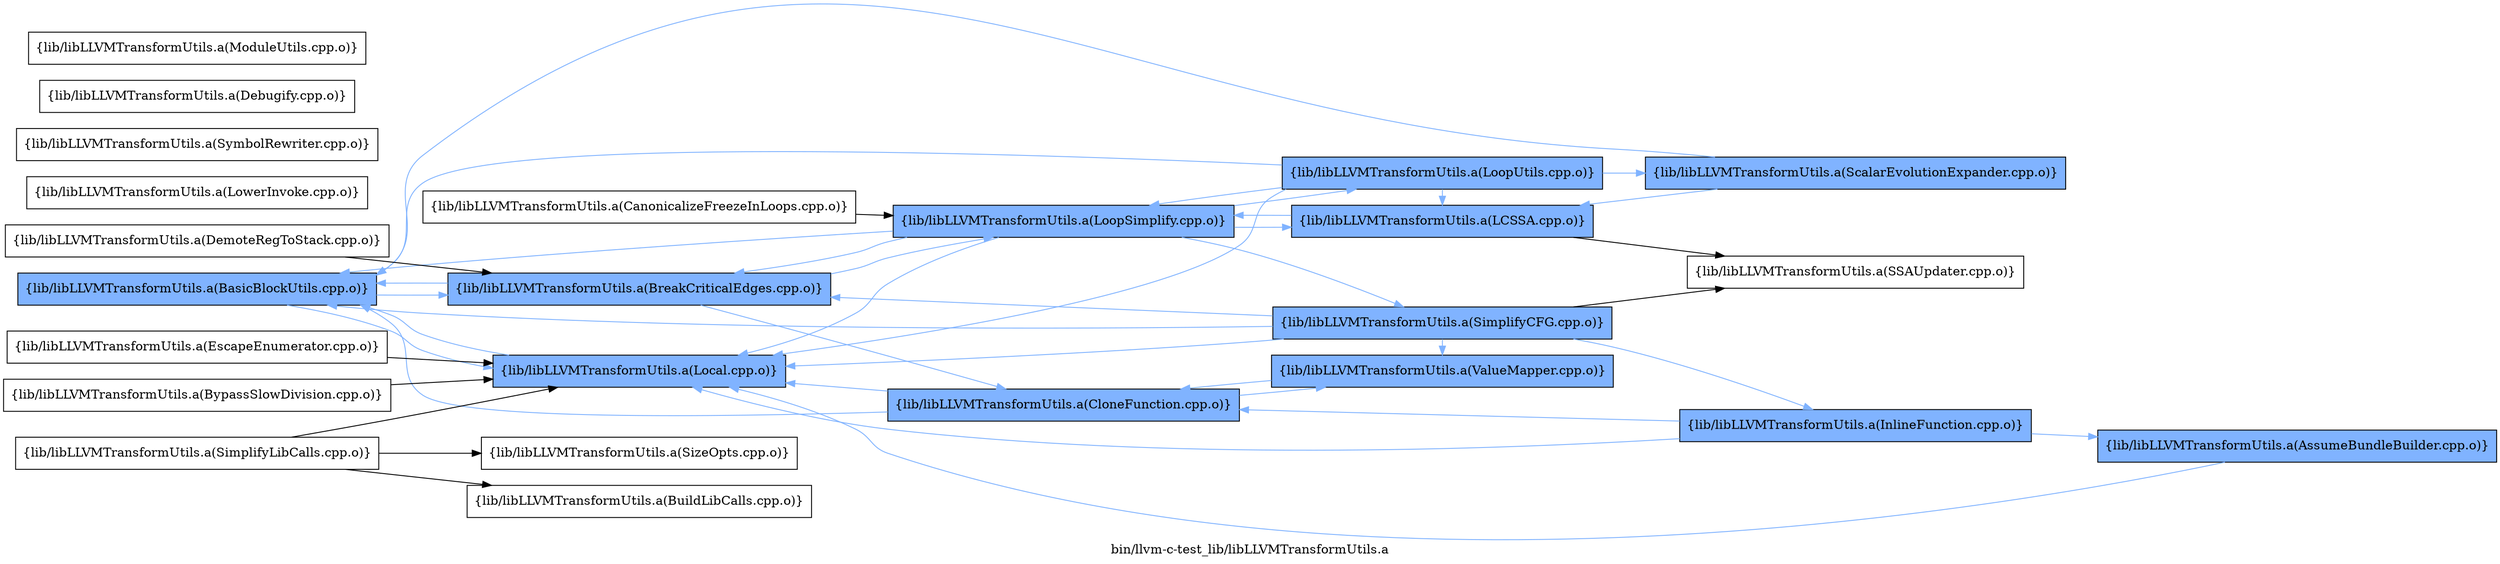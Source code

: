 digraph "bin/llvm-c-test_lib/libLLVMTransformUtils.a" {
	label="bin/llvm-c-test_lib/libLLVMTransformUtils.a";
	rankdir=LR;
	{ rank=same; Node0x56426119f538;  }
	{ rank=same; Node0x5642611a0f78; Node0x564261192338;  }
	{ rank=same; Node0x56426118dc98; Node0x564261192a68;  }
	{ rank=same; Node0x56426119dd28; Node0x5642611906c8; Node0x56426119a358; Node0x56426119f8f8;  }
	{ rank=same; Node0x56426119f628; Node0x56426119ff38; Node0x56426118f8b8;  }

	Node0x56426119f538 [shape=record,shape=box,group=1,style=filled,fillcolor="0.600000 0.5 1",label="{lib/libLLVMTransformUtils.a(BasicBlockUtils.cpp.o)}"];
	Node0x56426119f538 -> Node0x5642611a0f78[color="0.600000 0.5 1"];
	Node0x56426119f538 -> Node0x564261192338[color="0.600000 0.5 1"];
	Node0x5642611a0bb8 [shape=record,shape=box,group=0,label="{lib/libLLVMTransformUtils.a(SizeOpts.cpp.o)}"];
	Node0x564261192338 [shape=record,shape=box,group=1,style=filled,fillcolor="0.600000 0.5 1",label="{lib/libLLVMTransformUtils.a(Local.cpp.o)}"];
	Node0x564261192338 -> Node0x56426119f538[color="0.600000 0.5 1"];
	Node0x5642611a0f78 [shape=record,shape=box,group=1,style=filled,fillcolor="0.600000 0.5 1",label="{lib/libLLVMTransformUtils.a(BreakCriticalEdges.cpp.o)}"];
	Node0x5642611a0f78 -> Node0x56426119f538[color="0.600000 0.5 1"];
	Node0x5642611a0f78 -> Node0x56426118dc98[color="0.600000 0.5 1"];
	Node0x5642611a0f78 -> Node0x564261192a68[color="0.600000 0.5 1"];
	Node0x56426118e918 [shape=record,shape=box,group=0,label="{lib/libLLVMTransformUtils.a(CanonicalizeFreezeInLoops.cpp.o)}"];
	Node0x56426118e918 -> Node0x564261192a68;
	Node0x56426119a1c8 [shape=record,shape=box,group=0,label="{lib/libLLVMTransformUtils.a(LowerInvoke.cpp.o)}"];
	Node0x5642611a0e88 [shape=record,shape=box,group=0,label="{lib/libLLVMTransformUtils.a(SymbolRewriter.cpp.o)}"];
	Node0x5642611a1518 [shape=record,shape=box,group=0,label="{lib/libLLVMTransformUtils.a(BypassSlowDivision.cpp.o)}"];
	Node0x5642611a1518 -> Node0x564261192338;
	Node0x5642611a19c8 [shape=record,shape=box,group=0,label="{lib/libLLVMTransformUtils.a(SimplifyLibCalls.cpp.o)}"];
	Node0x5642611a19c8 -> Node0x5642611a07a8;
	Node0x5642611a19c8 -> Node0x564261192338;
	Node0x5642611a19c8 -> Node0x5642611a0bb8;
	Node0x56426118e378 [shape=record,shape=box,group=0,label="{lib/libLLVMTransformUtils.a(Debugify.cpp.o)}"];
	Node0x56426119f8f8 [shape=record,shape=box,group=1,style=filled,fillcolor="0.600000 0.5 1",label="{lib/libLLVMTransformUtils.a(SimplifyCFG.cpp.o)}"];
	Node0x56426119f8f8 -> Node0x56426119f538[color="0.600000 0.5 1"];
	Node0x56426119f8f8 -> Node0x5642611a0f78[color="0.600000 0.5 1"];
	Node0x56426119f8f8 -> Node0x56426118f8b8[color="0.600000 0.5 1"];
	Node0x56426119f8f8 -> Node0x564261192338[color="0.600000 0.5 1"];
	Node0x56426119f8f8 -> Node0x56426119f628;
	Node0x56426119f8f8 -> Node0x56426119dd28[color="0.600000 0.5 1"];
	Node0x5642611906c8 [shape=record,shape=box,group=1,style=filled,fillcolor="0.600000 0.5 1",label="{lib/libLLVMTransformUtils.a(LCSSA.cpp.o)}"];
	Node0x5642611906c8 -> Node0x564261192a68[color="0.600000 0.5 1"];
	Node0x5642611906c8 -> Node0x56426119f628;
	Node0x564261192a68 [shape=record,shape=box,group=1,style=filled,fillcolor="0.600000 0.5 1",label="{lib/libLLVMTransformUtils.a(LoopSimplify.cpp.o)}"];
	Node0x564261192a68 -> Node0x56426119f538[color="0.600000 0.5 1"];
	Node0x564261192a68 -> Node0x5642611a0f78[color="0.600000 0.5 1"];
	Node0x564261192a68 -> Node0x5642611906c8[color="0.600000 0.5 1"];
	Node0x564261192a68 -> Node0x564261192338[color="0.600000 0.5 1"];
	Node0x564261192a68 -> Node0x56426119a358[color="0.600000 0.5 1"];
	Node0x564261192a68 -> Node0x56426119f8f8[color="0.600000 0.5 1"];
	Node0x56426119ff38 [shape=record,shape=box,group=1,style=filled,fillcolor="0.600000 0.5 1",label="{lib/libLLVMTransformUtils.a(ScalarEvolutionExpander.cpp.o)}"];
	Node0x56426119ff38 -> Node0x56426119f538[color="0.600000 0.5 1"];
	Node0x56426119ff38 -> Node0x5642611906c8[color="0.600000 0.5 1"];
	Node0x56426118f8b8 [shape=record,shape=box,group=1,style=filled,fillcolor="0.600000 0.5 1",label="{lib/libLLVMTransformUtils.a(InlineFunction.cpp.o)}"];
	Node0x56426118f8b8 -> Node0x56426118dc98[color="0.600000 0.5 1"];
	Node0x56426118f8b8 -> Node0x5642611914d8[color="0.600000 0.5 1"];
	Node0x56426118f8b8 -> Node0x564261192338[color="0.600000 0.5 1"];
	Node0x56426118ff48 [shape=record,shape=box,group=0,label="{lib/libLLVMTransformUtils.a(DemoteRegToStack.cpp.o)}"];
	Node0x56426118ff48 -> Node0x5642611a0f78;
	Node0x56426118f138 [shape=record,shape=box,group=0,label="{lib/libLLVMTransformUtils.a(EscapeEnumerator.cpp.o)}"];
	Node0x56426118f138 -> Node0x564261192338;
	Node0x5642611995e8 [shape=record,shape=box,group=0,label="{lib/libLLVMTransformUtils.a(ModuleUtils.cpp.o)}"];
	Node0x56426119a358 [shape=record,shape=box,group=1,style=filled,fillcolor="0.600000 0.5 1",label="{lib/libLLVMTransformUtils.a(LoopUtils.cpp.o)}"];
	Node0x56426119a358 -> Node0x56426119f538[color="0.600000 0.5 1"];
	Node0x56426119a358 -> Node0x5642611906c8[color="0.600000 0.5 1"];
	Node0x56426119a358 -> Node0x564261192338[color="0.600000 0.5 1"];
	Node0x56426119a358 -> Node0x564261192a68[color="0.600000 0.5 1"];
	Node0x56426119a358 -> Node0x56426119ff38[color="0.600000 0.5 1"];
	Node0x56426118dc98 [shape=record,shape=box,group=1,style=filled,fillcolor="0.600000 0.5 1",label="{lib/libLLVMTransformUtils.a(CloneFunction.cpp.o)}"];
	Node0x56426118dc98 -> Node0x56426119f538[color="0.600000 0.5 1"];
	Node0x56426118dc98 -> Node0x564261192338[color="0.600000 0.5 1"];
	Node0x56426118dc98 -> Node0x56426119dd28[color="0.600000 0.5 1"];
	Node0x56426119f628 [shape=record,shape=box,group=0,label="{lib/libLLVMTransformUtils.a(SSAUpdater.cpp.o)}"];
	Node0x56426119dd28 [shape=record,shape=box,group=1,style=filled,fillcolor="0.600000 0.5 1",label="{lib/libLLVMTransformUtils.a(ValueMapper.cpp.o)}"];
	Node0x56426119dd28 -> Node0x56426118dc98[color="0.600000 0.5 1"];
	Node0x5642611a07a8 [shape=record,shape=box,group=0,label="{lib/libLLVMTransformUtils.a(BuildLibCalls.cpp.o)}"];
	Node0x5642611914d8 [shape=record,shape=box,group=1,style=filled,fillcolor="0.600000 0.5 1",label="{lib/libLLVMTransformUtils.a(AssumeBundleBuilder.cpp.o)}"];
	Node0x5642611914d8 -> Node0x564261192338[color="0.600000 0.5 1"];
}
